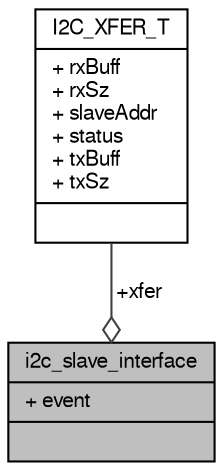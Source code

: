 digraph "i2c_slave_interface"
{
  edge [fontname="FreeSans",fontsize="10",labelfontname="FreeSans",labelfontsize="10"];
  node [fontname="FreeSans",fontsize="10",shape=record];
  Node1 [label="{i2c_slave_interface\n|+ event\l|}",height=0.2,width=0.4,color="black", fillcolor="grey75", style="filled", fontcolor="black"];
  Node2 -> Node1 [color="grey25",fontsize="10",style="solid",label=" +xfer" ,arrowhead="odiamond"];
  Node2 [label="{I2C_XFER_T\n|+ rxBuff\l+ rxSz\l+ slaveAddr\l+ status\l+ txBuff\l+ txSz\l|}",height=0.2,width=0.4,color="black", fillcolor="white", style="filled",URL="$structI2C__XFER__T.html",tooltip="Master transfer data structure definitions. "];
}
